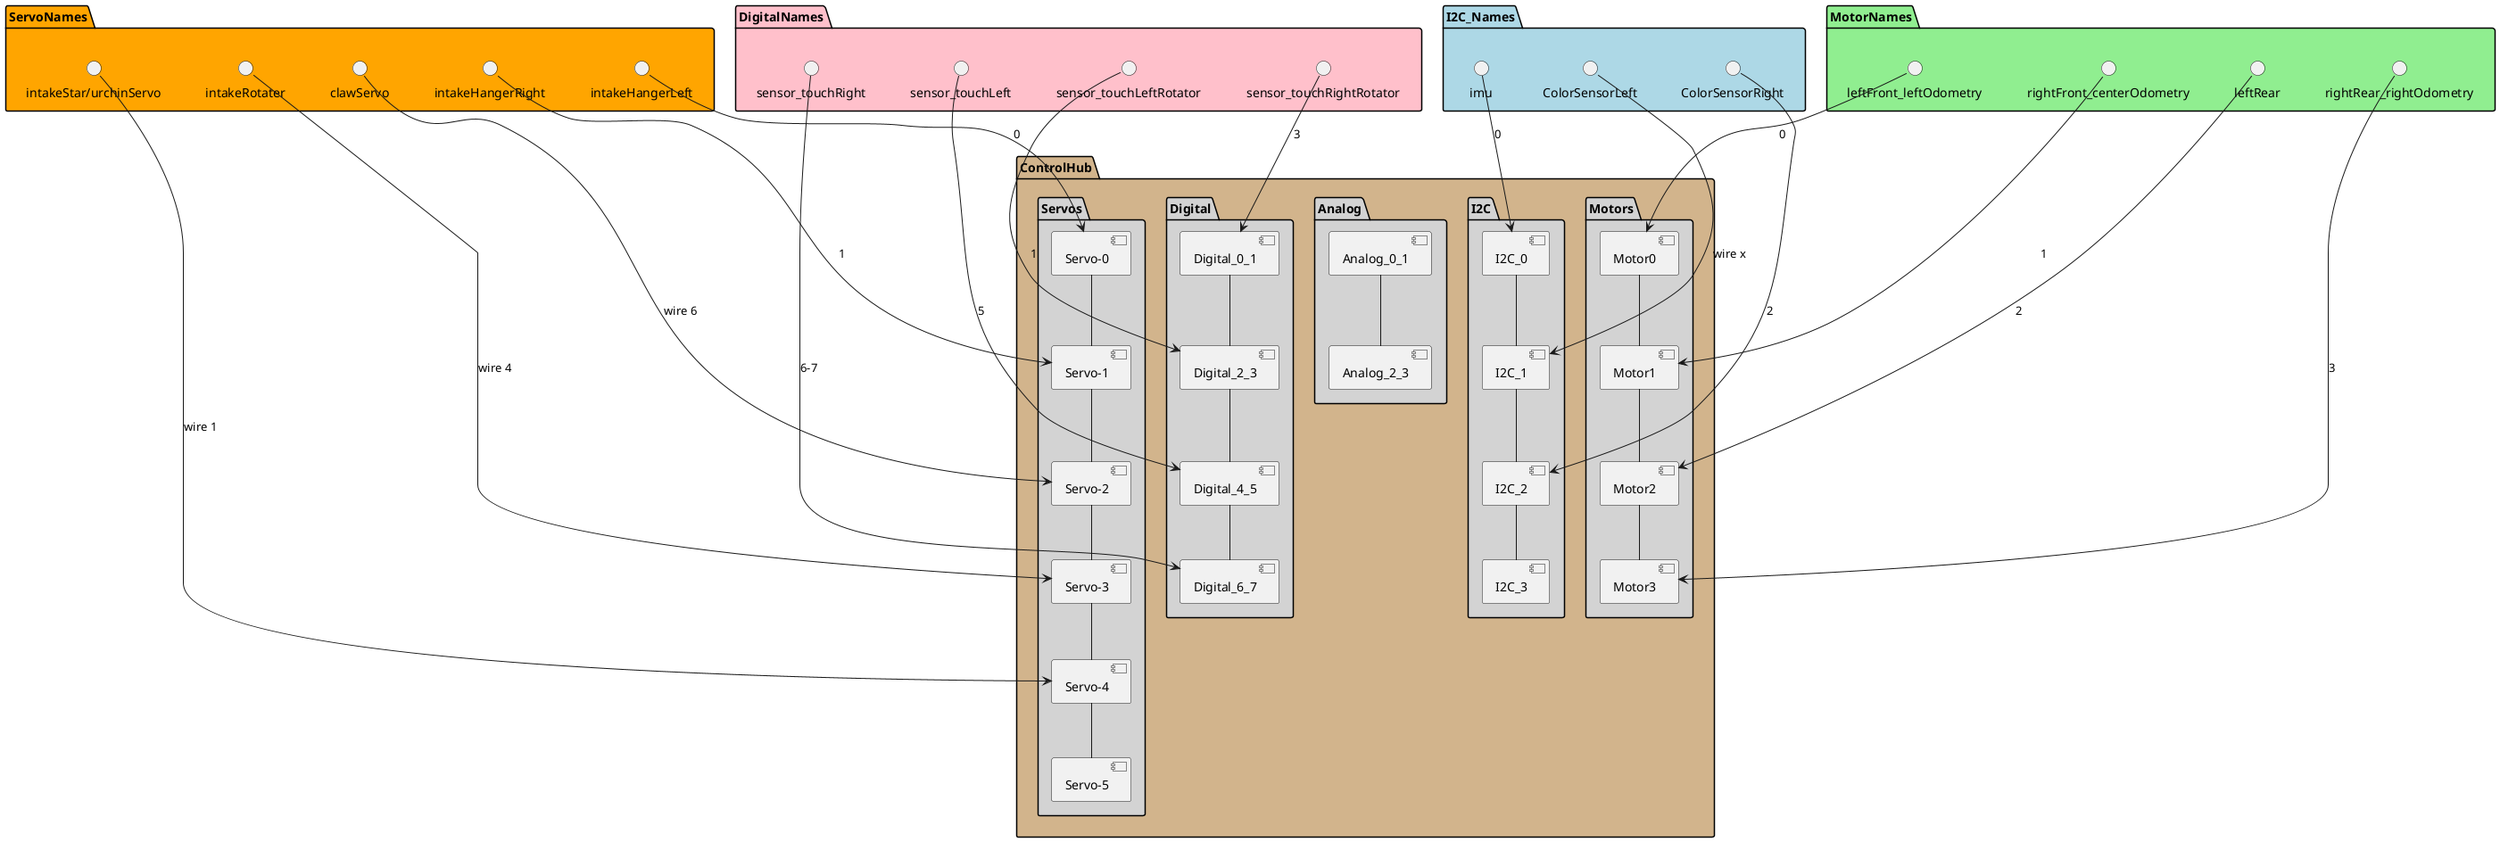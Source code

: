 ++++++@startuml


package ControlHub #Tan {
  package Motors #LightGrey {
    [Motor0] -- [Motor1]
    [Motor1] -- [Motor2]
    [Motor2] -- [Motor3]
  }

  package Servos #LightGrey {
   [Servo-0] -- [Servo-1]
   [Servo-1] -- [Servo-2]
   [Servo-2] -- [Servo-3]
   [Servo-3] -- [Servo-4]
   [Servo-4] -- [Servo-5]
  }

  package Analog #LightGrey {
   [Analog_0_1] -- [Analog_2_3]
  }

  package Digital #LightGrey {
   [Digital_0_1] -- [Digital_2_3]
   [Digital_2_3] -- [Digital_4_5]
   [Digital_4_5] -- [Digital_6_7]
  }

  package I2C #LightGrey {
   [I2C_0] -- [I2C_1]
   [I2C_1] -- [I2C_2]
   [I2C_2] -- [I2C_3]

  }
}

package MotorNames #LightGreen {
  () "leftFront_leftOdometry" --> [Motor0] : 0
  () "rightFront_centerOdometry" --> [Motor1] : 1
  () "leftRear" --> [Motor2] : 2
  () "rightRear_rightOdometry" --> [Motor3] : 3
}

package ServoNames #Orange {
  () "intakeHangerLeft" --> [Servo-0] : 0
  () "intakeHangerRight" --> [Servo-1] : 1
  () "clawServo" --> [Servo-2] : wire 6
  () "intakeRotater" --> [Servo-3] : wire 4
  () "intakeStar/urchinServo" --> [Servo-4] : wire 1
}

package DigitalNames #Pink {
  () "sensor_touchRightRotator" --> [Digital_0_1] : 3
  () "sensor_touchLeftRotator" --> [Digital_2_3] : 1
  () "sensor_touchLeft" --> [Digital_4_5] : 5
  () "sensor_touchRight" --> [Digital_6_7] : 6-7
}

package I2C_Names #LightBlue {
  () "imu" --> [I2C_0] : 0
  () "ColorSensorLeft" --> [I2C_1] : wire x
  () "ColorSensorRight" --> [I2C_2] : 2

}

@enduml